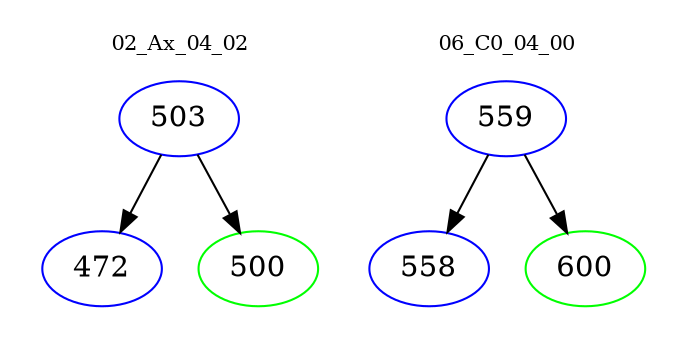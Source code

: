 digraph{
subgraph cluster_0 {
color = white
label = "02_Ax_04_02";
fontsize=10;
T0_503 [label="503", color="blue"]
T0_503 -> T0_472 [color="black"]
T0_472 [label="472", color="blue"]
T0_503 -> T0_500 [color="black"]
T0_500 [label="500", color="green"]
}
subgraph cluster_1 {
color = white
label = "06_C0_04_00";
fontsize=10;
T1_559 [label="559", color="blue"]
T1_559 -> T1_558 [color="black"]
T1_558 [label="558", color="blue"]
T1_559 -> T1_600 [color="black"]
T1_600 [label="600", color="green"]
}
}

